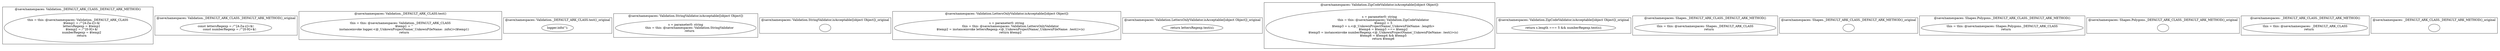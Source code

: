 digraph "namespaces.ts" {
  subgraph "cluster_@save/namespaces: Validation._DEFAULT_ARK_CLASS._DEFAULT_ARK_METHOD()" {
    label="@save/namespaces: Validation._DEFAULT_ARK_CLASS._DEFAULT_ARK_METHOD()";
    Node57670 [label="this = this: @save/namespaces: Validation._DEFAULT_ARK_CLASS
        $temp1 = /^[A-Za-z]+$/
        lettersRegexp = $temp1
        $temp2 = /^[0-9]+$/
        numberRegexp = $temp2
        return"];
  }
  subgraph "cluster_Original_@save/namespaces: Validation._DEFAULT_ARK_CLASS._DEFAULT_ARK_METHOD()" {
    label="@save/namespaces: Validation._DEFAULT_ARK_CLASS._DEFAULT_ARK_METHOD()_original";
    NodeOriginal57670 [label="const lettersRegexp = /^[A-Za-z]+$/;
        const numberRegexp = /^[0-9]+$/;"];
  }
  subgraph "cluster_@save/namespaces: Validation._DEFAULT_ARK_CLASS.test()" {
    label="@save/namespaces: Validation._DEFAULT_ARK_CLASS.test()";
    Node47420 [label="this = this: @save/namespaces: Validation._DEFAULT_ARK_CLASS
        $temp1 = ''
        instanceinvoke logger.<@_UnkownProjectName/_UnkownFileName: .info()>($temp1)
        return"];
  }
  subgraph "cluster_Original_@save/namespaces: Validation._DEFAULT_ARK_CLASS.test()" {
    label="@save/namespaces: Validation._DEFAULT_ARK_CLASS.test()_original";
    NodeOriginal47420 [label="logger.info('');"];
  }
  subgraph "cluster_@save/namespaces: Validation.StringValidator.isAcceptable([object Object])" {
    label="@save/namespaces: Validation.StringValidator.isAcceptable([object Object])";
    Node71230 [label="s = parameter0: string
        this = this: @save/namespaces: Validation.StringValidator
        return"];
  }
  subgraph "cluster_Original_@save/namespaces: Validation.StringValidator.isAcceptable([object Object])" {
    label="@save/namespaces: Validation.StringValidator.isAcceptable([object Object])_original";
    NodeOriginal71230 [label=""];
  }
  subgraph "cluster_@save/namespaces: Validation.LettersOnlyValidator.isAcceptable([object Object])" {
    label="@save/namespaces: Validation.LettersOnlyValidator.isAcceptable([object Object])";
    Node76490 [label="s = parameter0: string
        this = this: @save/namespaces: Validation.LettersOnlyValidator
        $temp2 = instanceinvoke lettersRegexp.<@_UnkownProjectName/_UnkownFileName: .test()>(s)
        return $temp2"];
  }
  subgraph "cluster_Original_@save/namespaces: Validation.LettersOnlyValidator.isAcceptable([object Object])" {
    label="@save/namespaces: Validation.LettersOnlyValidator.isAcceptable([object Object])_original";
    NodeOriginal76490 [label="return lettersRegexp.test(s);"];
  }
  subgraph "cluster_@save/namespaces: Validation.ZipCodeValidator.isAcceptable([object Object])" {
    label="@save/namespaces: Validation.ZipCodeValidator.isAcceptable([object Object])";
    Node71780 [label="s = parameter0: string
        this = this: @save/namespaces: Validation.ZipCodeValidator
        $temp2 = 5
        $temp3 = s.<@_UnkownProjectName/_UnkownFileName: .length>
        $temp4 = $temp3 === $temp2
        $temp5 = instanceinvoke numberRegexp.<@_UnkownProjectName/_UnkownFileName: .test()>(s)
        $temp6 = $temp4 && $temp5
        return $temp6"];
  }
  subgraph "cluster_Original_@save/namespaces: Validation.ZipCodeValidator.isAcceptable([object Object])" {
    label="@save/namespaces: Validation.ZipCodeValidator.isAcceptable([object Object])_original";
    NodeOriginal71780 [label="return s.length === 5 && numberRegexp.test(s);"];
  }
  subgraph "cluster_@save/namespaces: Shapes._DEFAULT_ARK_CLASS._DEFAULT_ARK_METHOD()" {
    label="@save/namespaces: Shapes._DEFAULT_ARK_CLASS._DEFAULT_ARK_METHOD()";
    Node53440 [label="this = this: @save/namespaces: Shapes._DEFAULT_ARK_CLASS
        return"];
  }
  subgraph "cluster_Original_@save/namespaces: Shapes._DEFAULT_ARK_CLASS._DEFAULT_ARK_METHOD()" {
    label="@save/namespaces: Shapes._DEFAULT_ARK_CLASS._DEFAULT_ARK_METHOD()_original";
    NodeOriginal53440 [label=""];
  }
  subgraph "cluster_@save/namespaces: Shapes.Polygons._DEFAULT_ARK_CLASS._DEFAULT_ARK_METHOD()" {
    label="@save/namespaces: Shapes.Polygons._DEFAULT_ARK_CLASS._DEFAULT_ARK_METHOD()";
    Node62490 [label="this = this: @save/namespaces: Shapes.Polygons._DEFAULT_ARK_CLASS
        return"];
  }
  subgraph "cluster_Original_@save/namespaces: Shapes.Polygons._DEFAULT_ARK_CLASS._DEFAULT_ARK_METHOD()" {
    label="@save/namespaces: Shapes.Polygons._DEFAULT_ARK_CLASS._DEFAULT_ARK_METHOD()_original";
    NodeOriginal62490 [label=""];
  }
  subgraph "cluster_@save/namespaces: _DEFAULT_ARK_CLASS._DEFAULT_ARK_METHOD()" {
    label="@save/namespaces: _DEFAULT_ARK_CLASS._DEFAULT_ARK_METHOD()";
    Node46860 [label="this = this: @save/namespaces: _DEFAULT_ARK_CLASS
        return"];
  }
  subgraph "cluster_Original_@save/namespaces: _DEFAULT_ARK_CLASS._DEFAULT_ARK_METHOD()" {
    label="@save/namespaces: _DEFAULT_ARK_CLASS._DEFAULT_ARK_METHOD()_original";
    NodeOriginal46860 [label=""];
  }
}
